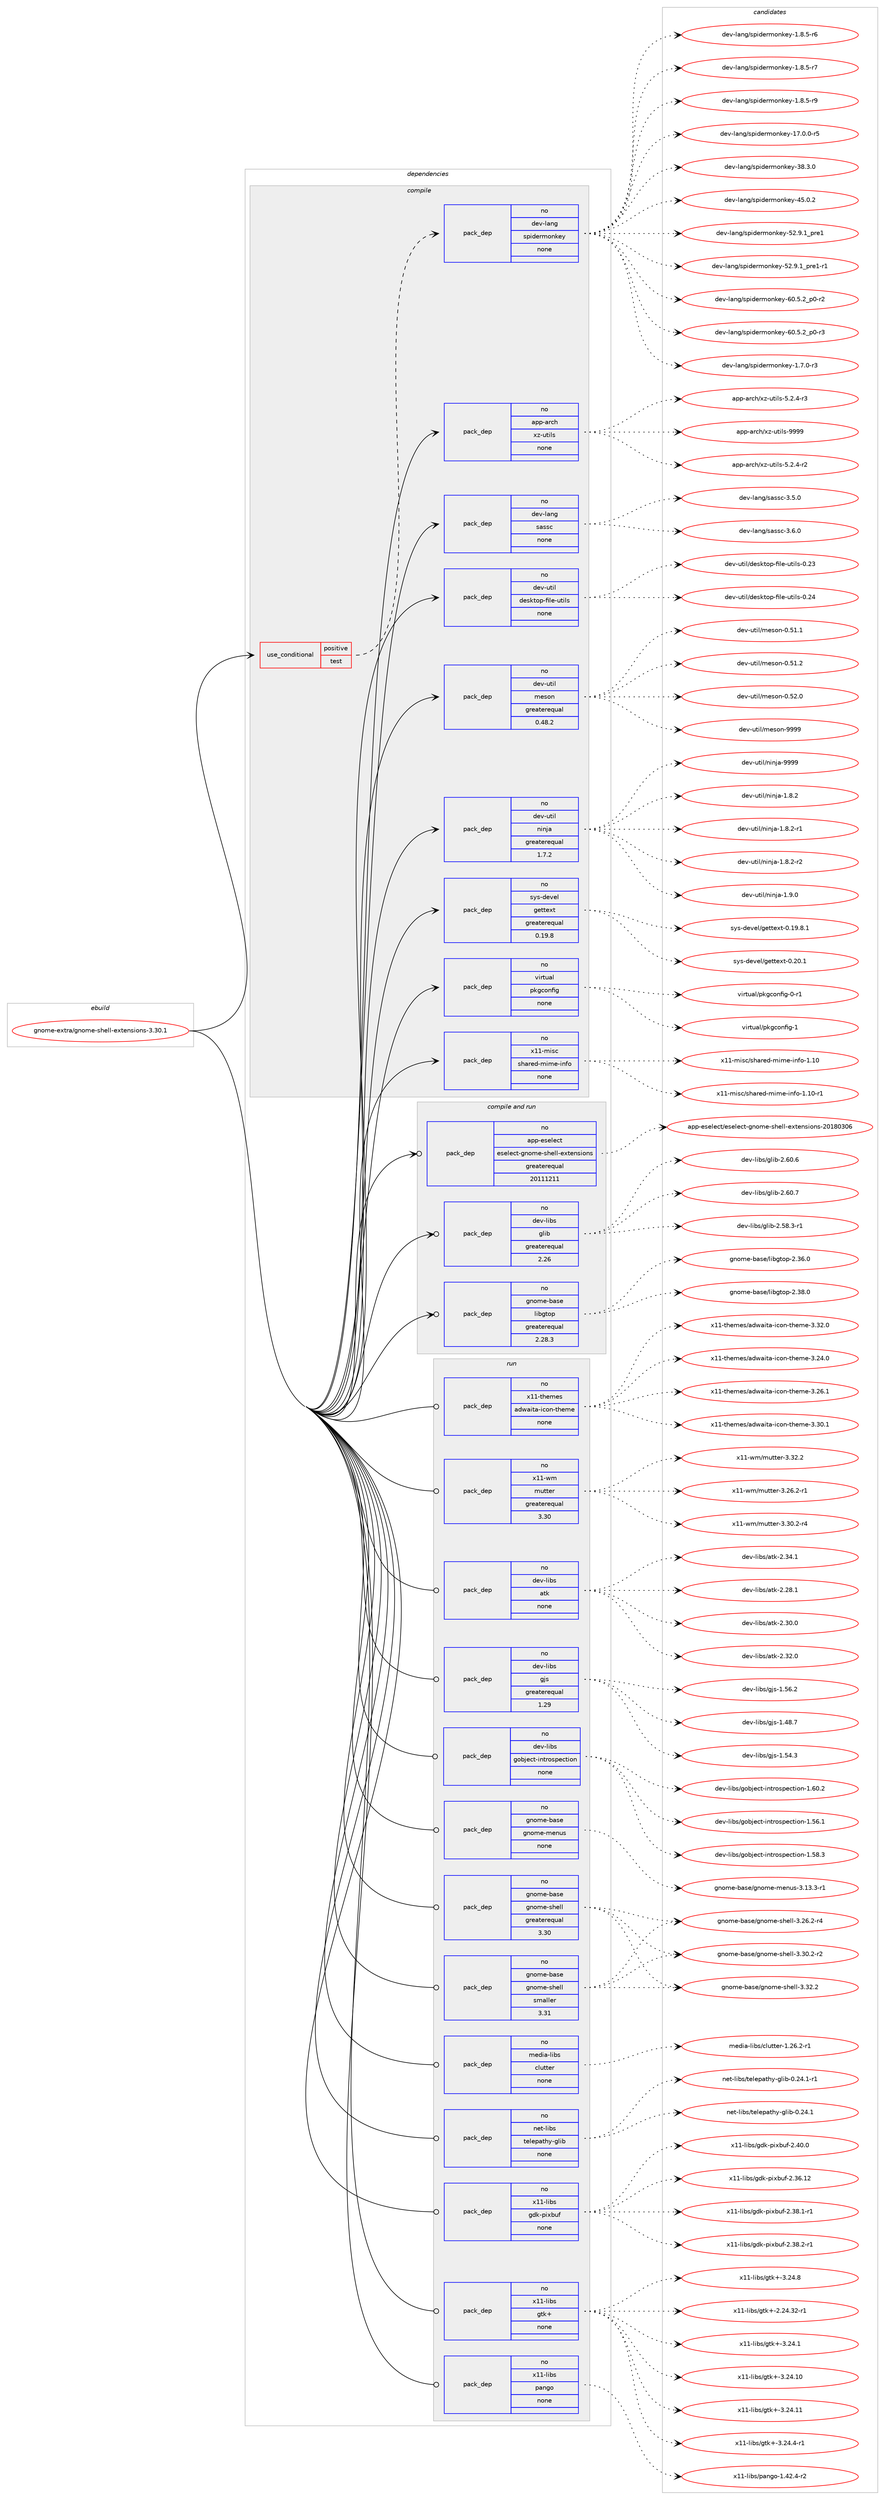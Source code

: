 digraph prolog {

# *************
# Graph options
# *************

newrank=true;
concentrate=true;
compound=true;
graph [rankdir=LR,fontname=Helvetica,fontsize=10,ranksep=1.5];#, ranksep=2.5, nodesep=0.2];
edge  [arrowhead=vee];
node  [fontname=Helvetica,fontsize=10];

# **********
# The ebuild
# **********

subgraph cluster_leftcol {
color=gray;
rank=same;
label=<<i>ebuild</i>>;
id [label="gnome-extra/gnome-shell-extensions-3.30.1", color=red, width=4, href="../gnome-extra/gnome-shell-extensions-3.30.1.svg"];
}

# ****************
# The dependencies
# ****************

subgraph cluster_midcol {
color=gray;
label=<<i>dependencies</i>>;
subgraph cluster_compile {
fillcolor="#eeeeee";
style=filled;
label=<<i>compile</i>>;
subgraph cond185985 {
dependency748800 [label=<<TABLE BORDER="0" CELLBORDER="1" CELLSPACING="0" CELLPADDING="4"><TR><TD ROWSPAN="3" CELLPADDING="10">use_conditional</TD></TR><TR><TD>positive</TD></TR><TR><TD>test</TD></TR></TABLE>>, shape=none, color=red];
subgraph pack550200 {
dependency748801 [label=<<TABLE BORDER="0" CELLBORDER="1" CELLSPACING="0" CELLPADDING="4" WIDTH="220"><TR><TD ROWSPAN="6" CELLPADDING="30">pack_dep</TD></TR><TR><TD WIDTH="110">no</TD></TR><TR><TD>dev-lang</TD></TR><TR><TD>spidermonkey</TD></TR><TR><TD>none</TD></TR><TR><TD></TD></TR></TABLE>>, shape=none, color=blue];
}
dependency748800:e -> dependency748801:w [weight=20,style="dashed",arrowhead="vee"];
}
id:e -> dependency748800:w [weight=20,style="solid",arrowhead="vee"];
subgraph pack550201 {
dependency748802 [label=<<TABLE BORDER="0" CELLBORDER="1" CELLSPACING="0" CELLPADDING="4" WIDTH="220"><TR><TD ROWSPAN="6" CELLPADDING="30">pack_dep</TD></TR><TR><TD WIDTH="110">no</TD></TR><TR><TD>app-arch</TD></TR><TR><TD>xz-utils</TD></TR><TR><TD>none</TD></TR><TR><TD></TD></TR></TABLE>>, shape=none, color=blue];
}
id:e -> dependency748802:w [weight=20,style="solid",arrowhead="vee"];
subgraph pack550202 {
dependency748803 [label=<<TABLE BORDER="0" CELLBORDER="1" CELLSPACING="0" CELLPADDING="4" WIDTH="220"><TR><TD ROWSPAN="6" CELLPADDING="30">pack_dep</TD></TR><TR><TD WIDTH="110">no</TD></TR><TR><TD>dev-lang</TD></TR><TR><TD>sassc</TD></TR><TR><TD>none</TD></TR><TR><TD></TD></TR></TABLE>>, shape=none, color=blue];
}
id:e -> dependency748803:w [weight=20,style="solid",arrowhead="vee"];
subgraph pack550203 {
dependency748804 [label=<<TABLE BORDER="0" CELLBORDER="1" CELLSPACING="0" CELLPADDING="4" WIDTH="220"><TR><TD ROWSPAN="6" CELLPADDING="30">pack_dep</TD></TR><TR><TD WIDTH="110">no</TD></TR><TR><TD>dev-util</TD></TR><TR><TD>desktop-file-utils</TD></TR><TR><TD>none</TD></TR><TR><TD></TD></TR></TABLE>>, shape=none, color=blue];
}
id:e -> dependency748804:w [weight=20,style="solid",arrowhead="vee"];
subgraph pack550204 {
dependency748805 [label=<<TABLE BORDER="0" CELLBORDER="1" CELLSPACING="0" CELLPADDING="4" WIDTH="220"><TR><TD ROWSPAN="6" CELLPADDING="30">pack_dep</TD></TR><TR><TD WIDTH="110">no</TD></TR><TR><TD>dev-util</TD></TR><TR><TD>meson</TD></TR><TR><TD>greaterequal</TD></TR><TR><TD>0.48.2</TD></TR></TABLE>>, shape=none, color=blue];
}
id:e -> dependency748805:w [weight=20,style="solid",arrowhead="vee"];
subgraph pack550205 {
dependency748806 [label=<<TABLE BORDER="0" CELLBORDER="1" CELLSPACING="0" CELLPADDING="4" WIDTH="220"><TR><TD ROWSPAN="6" CELLPADDING="30">pack_dep</TD></TR><TR><TD WIDTH="110">no</TD></TR><TR><TD>dev-util</TD></TR><TR><TD>ninja</TD></TR><TR><TD>greaterequal</TD></TR><TR><TD>1.7.2</TD></TR></TABLE>>, shape=none, color=blue];
}
id:e -> dependency748806:w [weight=20,style="solid",arrowhead="vee"];
subgraph pack550206 {
dependency748807 [label=<<TABLE BORDER="0" CELLBORDER="1" CELLSPACING="0" CELLPADDING="4" WIDTH="220"><TR><TD ROWSPAN="6" CELLPADDING="30">pack_dep</TD></TR><TR><TD WIDTH="110">no</TD></TR><TR><TD>sys-devel</TD></TR><TR><TD>gettext</TD></TR><TR><TD>greaterequal</TD></TR><TR><TD>0.19.8</TD></TR></TABLE>>, shape=none, color=blue];
}
id:e -> dependency748807:w [weight=20,style="solid",arrowhead="vee"];
subgraph pack550207 {
dependency748808 [label=<<TABLE BORDER="0" CELLBORDER="1" CELLSPACING="0" CELLPADDING="4" WIDTH="220"><TR><TD ROWSPAN="6" CELLPADDING="30">pack_dep</TD></TR><TR><TD WIDTH="110">no</TD></TR><TR><TD>virtual</TD></TR><TR><TD>pkgconfig</TD></TR><TR><TD>none</TD></TR><TR><TD></TD></TR></TABLE>>, shape=none, color=blue];
}
id:e -> dependency748808:w [weight=20,style="solid",arrowhead="vee"];
subgraph pack550208 {
dependency748809 [label=<<TABLE BORDER="0" CELLBORDER="1" CELLSPACING="0" CELLPADDING="4" WIDTH="220"><TR><TD ROWSPAN="6" CELLPADDING="30">pack_dep</TD></TR><TR><TD WIDTH="110">no</TD></TR><TR><TD>x11-misc</TD></TR><TR><TD>shared-mime-info</TD></TR><TR><TD>none</TD></TR><TR><TD></TD></TR></TABLE>>, shape=none, color=blue];
}
id:e -> dependency748809:w [weight=20,style="solid",arrowhead="vee"];
}
subgraph cluster_compileandrun {
fillcolor="#eeeeee";
style=filled;
label=<<i>compile and run</i>>;
subgraph pack550209 {
dependency748810 [label=<<TABLE BORDER="0" CELLBORDER="1" CELLSPACING="0" CELLPADDING="4" WIDTH="220"><TR><TD ROWSPAN="6" CELLPADDING="30">pack_dep</TD></TR><TR><TD WIDTH="110">no</TD></TR><TR><TD>app-eselect</TD></TR><TR><TD>eselect-gnome-shell-extensions</TD></TR><TR><TD>greaterequal</TD></TR><TR><TD>20111211</TD></TR></TABLE>>, shape=none, color=blue];
}
id:e -> dependency748810:w [weight=20,style="solid",arrowhead="odotvee"];
subgraph pack550210 {
dependency748811 [label=<<TABLE BORDER="0" CELLBORDER="1" CELLSPACING="0" CELLPADDING="4" WIDTH="220"><TR><TD ROWSPAN="6" CELLPADDING="30">pack_dep</TD></TR><TR><TD WIDTH="110">no</TD></TR><TR><TD>dev-libs</TD></TR><TR><TD>glib</TD></TR><TR><TD>greaterequal</TD></TR><TR><TD>2.26</TD></TR></TABLE>>, shape=none, color=blue];
}
id:e -> dependency748811:w [weight=20,style="solid",arrowhead="odotvee"];
subgraph pack550211 {
dependency748812 [label=<<TABLE BORDER="0" CELLBORDER="1" CELLSPACING="0" CELLPADDING="4" WIDTH="220"><TR><TD ROWSPAN="6" CELLPADDING="30">pack_dep</TD></TR><TR><TD WIDTH="110">no</TD></TR><TR><TD>gnome-base</TD></TR><TR><TD>libgtop</TD></TR><TR><TD>greaterequal</TD></TR><TR><TD>2.28.3</TD></TR></TABLE>>, shape=none, color=blue];
}
id:e -> dependency748812:w [weight=20,style="solid",arrowhead="odotvee"];
}
subgraph cluster_run {
fillcolor="#eeeeee";
style=filled;
label=<<i>run</i>>;
subgraph pack550212 {
dependency748813 [label=<<TABLE BORDER="0" CELLBORDER="1" CELLSPACING="0" CELLPADDING="4" WIDTH="220"><TR><TD ROWSPAN="6" CELLPADDING="30">pack_dep</TD></TR><TR><TD WIDTH="110">no</TD></TR><TR><TD>dev-libs</TD></TR><TR><TD>atk</TD></TR><TR><TD>none</TD></TR><TR><TD></TD></TR></TABLE>>, shape=none, color=blue];
}
id:e -> dependency748813:w [weight=20,style="solid",arrowhead="odot"];
subgraph pack550213 {
dependency748814 [label=<<TABLE BORDER="0" CELLBORDER="1" CELLSPACING="0" CELLPADDING="4" WIDTH="220"><TR><TD ROWSPAN="6" CELLPADDING="30">pack_dep</TD></TR><TR><TD WIDTH="110">no</TD></TR><TR><TD>dev-libs</TD></TR><TR><TD>gjs</TD></TR><TR><TD>greaterequal</TD></TR><TR><TD>1.29</TD></TR></TABLE>>, shape=none, color=blue];
}
id:e -> dependency748814:w [weight=20,style="solid",arrowhead="odot"];
subgraph pack550214 {
dependency748815 [label=<<TABLE BORDER="0" CELLBORDER="1" CELLSPACING="0" CELLPADDING="4" WIDTH="220"><TR><TD ROWSPAN="6" CELLPADDING="30">pack_dep</TD></TR><TR><TD WIDTH="110">no</TD></TR><TR><TD>dev-libs</TD></TR><TR><TD>gobject-introspection</TD></TR><TR><TD>none</TD></TR><TR><TD></TD></TR></TABLE>>, shape=none, color=blue];
}
id:e -> dependency748815:w [weight=20,style="solid",arrowhead="odot"];
subgraph pack550215 {
dependency748816 [label=<<TABLE BORDER="0" CELLBORDER="1" CELLSPACING="0" CELLPADDING="4" WIDTH="220"><TR><TD ROWSPAN="6" CELLPADDING="30">pack_dep</TD></TR><TR><TD WIDTH="110">no</TD></TR><TR><TD>gnome-base</TD></TR><TR><TD>gnome-menus</TD></TR><TR><TD>none</TD></TR><TR><TD></TD></TR></TABLE>>, shape=none, color=blue];
}
id:e -> dependency748816:w [weight=20,style="solid",arrowhead="odot"];
subgraph pack550216 {
dependency748817 [label=<<TABLE BORDER="0" CELLBORDER="1" CELLSPACING="0" CELLPADDING="4" WIDTH="220"><TR><TD ROWSPAN="6" CELLPADDING="30">pack_dep</TD></TR><TR><TD WIDTH="110">no</TD></TR><TR><TD>gnome-base</TD></TR><TR><TD>gnome-shell</TD></TR><TR><TD>greaterequal</TD></TR><TR><TD>3.30</TD></TR></TABLE>>, shape=none, color=blue];
}
id:e -> dependency748817:w [weight=20,style="solid",arrowhead="odot"];
subgraph pack550217 {
dependency748818 [label=<<TABLE BORDER="0" CELLBORDER="1" CELLSPACING="0" CELLPADDING="4" WIDTH="220"><TR><TD ROWSPAN="6" CELLPADDING="30">pack_dep</TD></TR><TR><TD WIDTH="110">no</TD></TR><TR><TD>gnome-base</TD></TR><TR><TD>gnome-shell</TD></TR><TR><TD>smaller</TD></TR><TR><TD>3.31</TD></TR></TABLE>>, shape=none, color=blue];
}
id:e -> dependency748818:w [weight=20,style="solid",arrowhead="odot"];
subgraph pack550218 {
dependency748819 [label=<<TABLE BORDER="0" CELLBORDER="1" CELLSPACING="0" CELLPADDING="4" WIDTH="220"><TR><TD ROWSPAN="6" CELLPADDING="30">pack_dep</TD></TR><TR><TD WIDTH="110">no</TD></TR><TR><TD>media-libs</TD></TR><TR><TD>clutter</TD></TR><TR><TD>none</TD></TR><TR><TD></TD></TR></TABLE>>, shape=none, color=blue];
}
id:e -> dependency748819:w [weight=20,style="solid",arrowhead="odot"];
subgraph pack550219 {
dependency748820 [label=<<TABLE BORDER="0" CELLBORDER="1" CELLSPACING="0" CELLPADDING="4" WIDTH="220"><TR><TD ROWSPAN="6" CELLPADDING="30">pack_dep</TD></TR><TR><TD WIDTH="110">no</TD></TR><TR><TD>net-libs</TD></TR><TR><TD>telepathy-glib</TD></TR><TR><TD>none</TD></TR><TR><TD></TD></TR></TABLE>>, shape=none, color=blue];
}
id:e -> dependency748820:w [weight=20,style="solid",arrowhead="odot"];
subgraph pack550220 {
dependency748821 [label=<<TABLE BORDER="0" CELLBORDER="1" CELLSPACING="0" CELLPADDING="4" WIDTH="220"><TR><TD ROWSPAN="6" CELLPADDING="30">pack_dep</TD></TR><TR><TD WIDTH="110">no</TD></TR><TR><TD>x11-libs</TD></TR><TR><TD>gdk-pixbuf</TD></TR><TR><TD>none</TD></TR><TR><TD></TD></TR></TABLE>>, shape=none, color=blue];
}
id:e -> dependency748821:w [weight=20,style="solid",arrowhead="odot"];
subgraph pack550221 {
dependency748822 [label=<<TABLE BORDER="0" CELLBORDER="1" CELLSPACING="0" CELLPADDING="4" WIDTH="220"><TR><TD ROWSPAN="6" CELLPADDING="30">pack_dep</TD></TR><TR><TD WIDTH="110">no</TD></TR><TR><TD>x11-libs</TD></TR><TR><TD>gtk+</TD></TR><TR><TD>none</TD></TR><TR><TD></TD></TR></TABLE>>, shape=none, color=blue];
}
id:e -> dependency748822:w [weight=20,style="solid",arrowhead="odot"];
subgraph pack550222 {
dependency748823 [label=<<TABLE BORDER="0" CELLBORDER="1" CELLSPACING="0" CELLPADDING="4" WIDTH="220"><TR><TD ROWSPAN="6" CELLPADDING="30">pack_dep</TD></TR><TR><TD WIDTH="110">no</TD></TR><TR><TD>x11-libs</TD></TR><TR><TD>pango</TD></TR><TR><TD>none</TD></TR><TR><TD></TD></TR></TABLE>>, shape=none, color=blue];
}
id:e -> dependency748823:w [weight=20,style="solid",arrowhead="odot"];
subgraph pack550223 {
dependency748824 [label=<<TABLE BORDER="0" CELLBORDER="1" CELLSPACING="0" CELLPADDING="4" WIDTH="220"><TR><TD ROWSPAN="6" CELLPADDING="30">pack_dep</TD></TR><TR><TD WIDTH="110">no</TD></TR><TR><TD>x11-themes</TD></TR><TR><TD>adwaita-icon-theme</TD></TR><TR><TD>none</TD></TR><TR><TD></TD></TR></TABLE>>, shape=none, color=blue];
}
id:e -> dependency748824:w [weight=20,style="solid",arrowhead="odot"];
subgraph pack550224 {
dependency748825 [label=<<TABLE BORDER="0" CELLBORDER="1" CELLSPACING="0" CELLPADDING="4" WIDTH="220"><TR><TD ROWSPAN="6" CELLPADDING="30">pack_dep</TD></TR><TR><TD WIDTH="110">no</TD></TR><TR><TD>x11-wm</TD></TR><TR><TD>mutter</TD></TR><TR><TD>greaterequal</TD></TR><TR><TD>3.30</TD></TR></TABLE>>, shape=none, color=blue];
}
id:e -> dependency748825:w [weight=20,style="solid",arrowhead="odot"];
}
}

# **************
# The candidates
# **************

subgraph cluster_choices {
rank=same;
color=gray;
label=<<i>candidates</i>>;

subgraph choice550200 {
color=black;
nodesep=1;
choice1001011184510897110103471151121051001011141091111101071011214549465546484511451 [label="dev-lang/spidermonkey-1.7.0-r3", color=red, width=4,href="../dev-lang/spidermonkey-1.7.0-r3.svg"];
choice1001011184510897110103471151121051001011141091111101071011214549465646534511454 [label="dev-lang/spidermonkey-1.8.5-r6", color=red, width=4,href="../dev-lang/spidermonkey-1.8.5-r6.svg"];
choice1001011184510897110103471151121051001011141091111101071011214549465646534511455 [label="dev-lang/spidermonkey-1.8.5-r7", color=red, width=4,href="../dev-lang/spidermonkey-1.8.5-r7.svg"];
choice1001011184510897110103471151121051001011141091111101071011214549465646534511457 [label="dev-lang/spidermonkey-1.8.5-r9", color=red, width=4,href="../dev-lang/spidermonkey-1.8.5-r9.svg"];
choice100101118451089711010347115112105100101114109111110107101121454955464846484511453 [label="dev-lang/spidermonkey-17.0.0-r5", color=red, width=4,href="../dev-lang/spidermonkey-17.0.0-r5.svg"];
choice10010111845108971101034711511210510010111410911111010710112145515646514648 [label="dev-lang/spidermonkey-38.3.0", color=red, width=4,href="../dev-lang/spidermonkey-38.3.0.svg"];
choice10010111845108971101034711511210510010111410911111010710112145525346484650 [label="dev-lang/spidermonkey-45.0.2", color=red, width=4,href="../dev-lang/spidermonkey-45.0.2.svg"];
choice100101118451089711010347115112105100101114109111110107101121455350465746499511211410149 [label="dev-lang/spidermonkey-52.9.1_pre1", color=red, width=4,href="../dev-lang/spidermonkey-52.9.1_pre1.svg"];
choice1001011184510897110103471151121051001011141091111101071011214553504657464995112114101494511449 [label="dev-lang/spidermonkey-52.9.1_pre1-r1", color=red, width=4,href="../dev-lang/spidermonkey-52.9.1_pre1-r1.svg"];
choice1001011184510897110103471151121051001011141091111101071011214554484653465095112484511450 [label="dev-lang/spidermonkey-60.5.2_p0-r2", color=red, width=4,href="../dev-lang/spidermonkey-60.5.2_p0-r2.svg"];
choice1001011184510897110103471151121051001011141091111101071011214554484653465095112484511451 [label="dev-lang/spidermonkey-60.5.2_p0-r3", color=red, width=4,href="../dev-lang/spidermonkey-60.5.2_p0-r3.svg"];
dependency748801:e -> choice1001011184510897110103471151121051001011141091111101071011214549465546484511451:w [style=dotted,weight="100"];
dependency748801:e -> choice1001011184510897110103471151121051001011141091111101071011214549465646534511454:w [style=dotted,weight="100"];
dependency748801:e -> choice1001011184510897110103471151121051001011141091111101071011214549465646534511455:w [style=dotted,weight="100"];
dependency748801:e -> choice1001011184510897110103471151121051001011141091111101071011214549465646534511457:w [style=dotted,weight="100"];
dependency748801:e -> choice100101118451089711010347115112105100101114109111110107101121454955464846484511453:w [style=dotted,weight="100"];
dependency748801:e -> choice10010111845108971101034711511210510010111410911111010710112145515646514648:w [style=dotted,weight="100"];
dependency748801:e -> choice10010111845108971101034711511210510010111410911111010710112145525346484650:w [style=dotted,weight="100"];
dependency748801:e -> choice100101118451089711010347115112105100101114109111110107101121455350465746499511211410149:w [style=dotted,weight="100"];
dependency748801:e -> choice1001011184510897110103471151121051001011141091111101071011214553504657464995112114101494511449:w [style=dotted,weight="100"];
dependency748801:e -> choice1001011184510897110103471151121051001011141091111101071011214554484653465095112484511450:w [style=dotted,weight="100"];
dependency748801:e -> choice1001011184510897110103471151121051001011141091111101071011214554484653465095112484511451:w [style=dotted,weight="100"];
}
subgraph choice550201 {
color=black;
nodesep=1;
choice9711211245971149910447120122451171161051081154553465046524511450 [label="app-arch/xz-utils-5.2.4-r2", color=red, width=4,href="../app-arch/xz-utils-5.2.4-r2.svg"];
choice9711211245971149910447120122451171161051081154553465046524511451 [label="app-arch/xz-utils-5.2.4-r3", color=red, width=4,href="../app-arch/xz-utils-5.2.4-r3.svg"];
choice9711211245971149910447120122451171161051081154557575757 [label="app-arch/xz-utils-9999", color=red, width=4,href="../app-arch/xz-utils-9999.svg"];
dependency748802:e -> choice9711211245971149910447120122451171161051081154553465046524511450:w [style=dotted,weight="100"];
dependency748802:e -> choice9711211245971149910447120122451171161051081154553465046524511451:w [style=dotted,weight="100"];
dependency748802:e -> choice9711211245971149910447120122451171161051081154557575757:w [style=dotted,weight="100"];
}
subgraph choice550202 {
color=black;
nodesep=1;
choice1001011184510897110103471159711511599455146534648 [label="dev-lang/sassc-3.5.0", color=red, width=4,href="../dev-lang/sassc-3.5.0.svg"];
choice1001011184510897110103471159711511599455146544648 [label="dev-lang/sassc-3.6.0", color=red, width=4,href="../dev-lang/sassc-3.6.0.svg"];
dependency748803:e -> choice1001011184510897110103471159711511599455146534648:w [style=dotted,weight="100"];
dependency748803:e -> choice1001011184510897110103471159711511599455146544648:w [style=dotted,weight="100"];
}
subgraph choice550203 {
color=black;
nodesep=1;
choice100101118451171161051084710010111510711611111245102105108101451171161051081154548465051 [label="dev-util/desktop-file-utils-0.23", color=red, width=4,href="../dev-util/desktop-file-utils-0.23.svg"];
choice100101118451171161051084710010111510711611111245102105108101451171161051081154548465052 [label="dev-util/desktop-file-utils-0.24", color=red, width=4,href="../dev-util/desktop-file-utils-0.24.svg"];
dependency748804:e -> choice100101118451171161051084710010111510711611111245102105108101451171161051081154548465051:w [style=dotted,weight="100"];
dependency748804:e -> choice100101118451171161051084710010111510711611111245102105108101451171161051081154548465052:w [style=dotted,weight="100"];
}
subgraph choice550204 {
color=black;
nodesep=1;
choice100101118451171161051084710910111511111045484653494649 [label="dev-util/meson-0.51.1", color=red, width=4,href="../dev-util/meson-0.51.1.svg"];
choice100101118451171161051084710910111511111045484653494650 [label="dev-util/meson-0.51.2", color=red, width=4,href="../dev-util/meson-0.51.2.svg"];
choice100101118451171161051084710910111511111045484653504648 [label="dev-util/meson-0.52.0", color=red, width=4,href="../dev-util/meson-0.52.0.svg"];
choice10010111845117116105108471091011151111104557575757 [label="dev-util/meson-9999", color=red, width=4,href="../dev-util/meson-9999.svg"];
dependency748805:e -> choice100101118451171161051084710910111511111045484653494649:w [style=dotted,weight="100"];
dependency748805:e -> choice100101118451171161051084710910111511111045484653494650:w [style=dotted,weight="100"];
dependency748805:e -> choice100101118451171161051084710910111511111045484653504648:w [style=dotted,weight="100"];
dependency748805:e -> choice10010111845117116105108471091011151111104557575757:w [style=dotted,weight="100"];
}
subgraph choice550205 {
color=black;
nodesep=1;
choice100101118451171161051084711010511010697454946564650 [label="dev-util/ninja-1.8.2", color=red, width=4,href="../dev-util/ninja-1.8.2.svg"];
choice1001011184511711610510847110105110106974549465646504511449 [label="dev-util/ninja-1.8.2-r1", color=red, width=4,href="../dev-util/ninja-1.8.2-r1.svg"];
choice1001011184511711610510847110105110106974549465646504511450 [label="dev-util/ninja-1.8.2-r2", color=red, width=4,href="../dev-util/ninja-1.8.2-r2.svg"];
choice100101118451171161051084711010511010697454946574648 [label="dev-util/ninja-1.9.0", color=red, width=4,href="../dev-util/ninja-1.9.0.svg"];
choice1001011184511711610510847110105110106974557575757 [label="dev-util/ninja-9999", color=red, width=4,href="../dev-util/ninja-9999.svg"];
dependency748806:e -> choice100101118451171161051084711010511010697454946564650:w [style=dotted,weight="100"];
dependency748806:e -> choice1001011184511711610510847110105110106974549465646504511449:w [style=dotted,weight="100"];
dependency748806:e -> choice1001011184511711610510847110105110106974549465646504511450:w [style=dotted,weight="100"];
dependency748806:e -> choice100101118451171161051084711010511010697454946574648:w [style=dotted,weight="100"];
dependency748806:e -> choice1001011184511711610510847110105110106974557575757:w [style=dotted,weight="100"];
}
subgraph choice550206 {
color=black;
nodesep=1;
choice1151211154510010111810110847103101116116101120116454846495746564649 [label="sys-devel/gettext-0.19.8.1", color=red, width=4,href="../sys-devel/gettext-0.19.8.1.svg"];
choice115121115451001011181011084710310111611610112011645484650484649 [label="sys-devel/gettext-0.20.1", color=red, width=4,href="../sys-devel/gettext-0.20.1.svg"];
dependency748807:e -> choice1151211154510010111810110847103101116116101120116454846495746564649:w [style=dotted,weight="100"];
dependency748807:e -> choice115121115451001011181011084710310111611610112011645484650484649:w [style=dotted,weight="100"];
}
subgraph choice550207 {
color=black;
nodesep=1;
choice11810511411611797108471121071039911111010210510345484511449 [label="virtual/pkgconfig-0-r1", color=red, width=4,href="../virtual/pkgconfig-0-r1.svg"];
choice1181051141161179710847112107103991111101021051034549 [label="virtual/pkgconfig-1", color=red, width=4,href="../virtual/pkgconfig-1.svg"];
dependency748808:e -> choice11810511411611797108471121071039911111010210510345484511449:w [style=dotted,weight="100"];
dependency748808:e -> choice1181051141161179710847112107103991111101021051034549:w [style=dotted,weight="100"];
}
subgraph choice550208 {
color=black;
nodesep=1;
choice12049494510910511599471151049711410110045109105109101451051101021114549464948 [label="x11-misc/shared-mime-info-1.10", color=red, width=4,href="../x11-misc/shared-mime-info-1.10.svg"];
choice120494945109105115994711510497114101100451091051091014510511010211145494649484511449 [label="x11-misc/shared-mime-info-1.10-r1", color=red, width=4,href="../x11-misc/shared-mime-info-1.10-r1.svg"];
dependency748809:e -> choice12049494510910511599471151049711410110045109105109101451051101021114549464948:w [style=dotted,weight="100"];
dependency748809:e -> choice120494945109105115994711510497114101100451091051091014510511010211145494649484511449:w [style=dotted,weight="100"];
}
subgraph choice550209 {
color=black;
nodesep=1;
choice9711211245101115101108101991164710111510110810199116451031101111091014511510410110810845101120116101110115105111110115455048495648514854 [label="app-eselect/eselect-gnome-shell-extensions-20180306", color=red, width=4,href="../app-eselect/eselect-gnome-shell-extensions-20180306.svg"];
dependency748810:e -> choice9711211245101115101108101991164710111510110810199116451031101111091014511510410110810845101120116101110115105111110115455048495648514854:w [style=dotted,weight="100"];
}
subgraph choice550210 {
color=black;
nodesep=1;
choice10010111845108105981154710310810598455046535646514511449 [label="dev-libs/glib-2.58.3-r1", color=red, width=4,href="../dev-libs/glib-2.58.3-r1.svg"];
choice1001011184510810598115471031081059845504654484654 [label="dev-libs/glib-2.60.6", color=red, width=4,href="../dev-libs/glib-2.60.6.svg"];
choice1001011184510810598115471031081059845504654484655 [label="dev-libs/glib-2.60.7", color=red, width=4,href="../dev-libs/glib-2.60.7.svg"];
dependency748811:e -> choice10010111845108105981154710310810598455046535646514511449:w [style=dotted,weight="100"];
dependency748811:e -> choice1001011184510810598115471031081059845504654484654:w [style=dotted,weight="100"];
dependency748811:e -> choice1001011184510810598115471031081059845504654484655:w [style=dotted,weight="100"];
}
subgraph choice550211 {
color=black;
nodesep=1;
choice103110111109101459897115101471081059810311611111245504651544648 [label="gnome-base/libgtop-2.36.0", color=red, width=4,href="../gnome-base/libgtop-2.36.0.svg"];
choice103110111109101459897115101471081059810311611111245504651564648 [label="gnome-base/libgtop-2.38.0", color=red, width=4,href="../gnome-base/libgtop-2.38.0.svg"];
dependency748812:e -> choice103110111109101459897115101471081059810311611111245504651544648:w [style=dotted,weight="100"];
dependency748812:e -> choice103110111109101459897115101471081059810311611111245504651564648:w [style=dotted,weight="100"];
}
subgraph choice550212 {
color=black;
nodesep=1;
choice1001011184510810598115479711610745504650564649 [label="dev-libs/atk-2.28.1", color=red, width=4,href="../dev-libs/atk-2.28.1.svg"];
choice1001011184510810598115479711610745504651484648 [label="dev-libs/atk-2.30.0", color=red, width=4,href="../dev-libs/atk-2.30.0.svg"];
choice1001011184510810598115479711610745504651504648 [label="dev-libs/atk-2.32.0", color=red, width=4,href="../dev-libs/atk-2.32.0.svg"];
choice1001011184510810598115479711610745504651524649 [label="dev-libs/atk-2.34.1", color=red, width=4,href="../dev-libs/atk-2.34.1.svg"];
dependency748813:e -> choice1001011184510810598115479711610745504650564649:w [style=dotted,weight="100"];
dependency748813:e -> choice1001011184510810598115479711610745504651484648:w [style=dotted,weight="100"];
dependency748813:e -> choice1001011184510810598115479711610745504651504648:w [style=dotted,weight="100"];
dependency748813:e -> choice1001011184510810598115479711610745504651524649:w [style=dotted,weight="100"];
}
subgraph choice550213 {
color=black;
nodesep=1;
choice10010111845108105981154710310611545494652564655 [label="dev-libs/gjs-1.48.7", color=red, width=4,href="../dev-libs/gjs-1.48.7.svg"];
choice10010111845108105981154710310611545494653524651 [label="dev-libs/gjs-1.54.3", color=red, width=4,href="../dev-libs/gjs-1.54.3.svg"];
choice10010111845108105981154710310611545494653544650 [label="dev-libs/gjs-1.56.2", color=red, width=4,href="../dev-libs/gjs-1.56.2.svg"];
dependency748814:e -> choice10010111845108105981154710310611545494652564655:w [style=dotted,weight="100"];
dependency748814:e -> choice10010111845108105981154710310611545494653524651:w [style=dotted,weight="100"];
dependency748814:e -> choice10010111845108105981154710310611545494653544650:w [style=dotted,weight="100"];
}
subgraph choice550214 {
color=black;
nodesep=1;
choice1001011184510810598115471031119810610199116451051101161141111151121019911610511111045494653544649 [label="dev-libs/gobject-introspection-1.56.1", color=red, width=4,href="../dev-libs/gobject-introspection-1.56.1.svg"];
choice1001011184510810598115471031119810610199116451051101161141111151121019911610511111045494653564651 [label="dev-libs/gobject-introspection-1.58.3", color=red, width=4,href="../dev-libs/gobject-introspection-1.58.3.svg"];
choice1001011184510810598115471031119810610199116451051101161141111151121019911610511111045494654484650 [label="dev-libs/gobject-introspection-1.60.2", color=red, width=4,href="../dev-libs/gobject-introspection-1.60.2.svg"];
dependency748815:e -> choice1001011184510810598115471031119810610199116451051101161141111151121019911610511111045494653544649:w [style=dotted,weight="100"];
dependency748815:e -> choice1001011184510810598115471031119810610199116451051101161141111151121019911610511111045494653564651:w [style=dotted,weight="100"];
dependency748815:e -> choice1001011184510810598115471031119810610199116451051101161141111151121019911610511111045494654484650:w [style=dotted,weight="100"];
}
subgraph choice550215 {
color=black;
nodesep=1;
choice1031101111091014598971151014710311011110910145109101110117115455146495146514511449 [label="gnome-base/gnome-menus-3.13.3-r1", color=red, width=4,href="../gnome-base/gnome-menus-3.13.3-r1.svg"];
dependency748816:e -> choice1031101111091014598971151014710311011110910145109101110117115455146495146514511449:w [style=dotted,weight="100"];
}
subgraph choice550216 {
color=black;
nodesep=1;
choice1031101111091014598971151014710311011110910145115104101108108455146505446504511452 [label="gnome-base/gnome-shell-3.26.2-r4", color=red, width=4,href="../gnome-base/gnome-shell-3.26.2-r4.svg"];
choice1031101111091014598971151014710311011110910145115104101108108455146514846504511450 [label="gnome-base/gnome-shell-3.30.2-r2", color=red, width=4,href="../gnome-base/gnome-shell-3.30.2-r2.svg"];
choice103110111109101459897115101471031101111091014511510410110810845514651504650 [label="gnome-base/gnome-shell-3.32.2", color=red, width=4,href="../gnome-base/gnome-shell-3.32.2.svg"];
dependency748817:e -> choice1031101111091014598971151014710311011110910145115104101108108455146505446504511452:w [style=dotted,weight="100"];
dependency748817:e -> choice1031101111091014598971151014710311011110910145115104101108108455146514846504511450:w [style=dotted,weight="100"];
dependency748817:e -> choice103110111109101459897115101471031101111091014511510410110810845514651504650:w [style=dotted,weight="100"];
}
subgraph choice550217 {
color=black;
nodesep=1;
choice1031101111091014598971151014710311011110910145115104101108108455146505446504511452 [label="gnome-base/gnome-shell-3.26.2-r4", color=red, width=4,href="../gnome-base/gnome-shell-3.26.2-r4.svg"];
choice1031101111091014598971151014710311011110910145115104101108108455146514846504511450 [label="gnome-base/gnome-shell-3.30.2-r2", color=red, width=4,href="../gnome-base/gnome-shell-3.30.2-r2.svg"];
choice103110111109101459897115101471031101111091014511510410110810845514651504650 [label="gnome-base/gnome-shell-3.32.2", color=red, width=4,href="../gnome-base/gnome-shell-3.32.2.svg"];
dependency748818:e -> choice1031101111091014598971151014710311011110910145115104101108108455146505446504511452:w [style=dotted,weight="100"];
dependency748818:e -> choice1031101111091014598971151014710311011110910145115104101108108455146514846504511450:w [style=dotted,weight="100"];
dependency748818:e -> choice103110111109101459897115101471031101111091014511510410110810845514651504650:w [style=dotted,weight="100"];
}
subgraph choice550218 {
color=black;
nodesep=1;
choice1091011001059745108105981154799108117116116101114454946505446504511449 [label="media-libs/clutter-1.26.2-r1", color=red, width=4,href="../media-libs/clutter-1.26.2-r1.svg"];
dependency748819:e -> choice1091011001059745108105981154799108117116116101114454946505446504511449:w [style=dotted,weight="100"];
}
subgraph choice550219 {
color=black;
nodesep=1;
choice11010111645108105981154711610110810111297116104121451031081059845484650524649 [label="net-libs/telepathy-glib-0.24.1", color=red, width=4,href="../net-libs/telepathy-glib-0.24.1.svg"];
choice110101116451081059811547116101108101112971161041214510310810598454846505246494511449 [label="net-libs/telepathy-glib-0.24.1-r1", color=red, width=4,href="../net-libs/telepathy-glib-0.24.1-r1.svg"];
dependency748820:e -> choice11010111645108105981154711610110810111297116104121451031081059845484650524649:w [style=dotted,weight="100"];
dependency748820:e -> choice110101116451081059811547116101108101112971161041214510310810598454846505246494511449:w [style=dotted,weight="100"];
}
subgraph choice550220 {
color=black;
nodesep=1;
choice120494945108105981154710310010745112105120981171024550465154464950 [label="x11-libs/gdk-pixbuf-2.36.12", color=red, width=4,href="../x11-libs/gdk-pixbuf-2.36.12.svg"];
choice12049494510810598115471031001074511210512098117102455046515646494511449 [label="x11-libs/gdk-pixbuf-2.38.1-r1", color=red, width=4,href="../x11-libs/gdk-pixbuf-2.38.1-r1.svg"];
choice12049494510810598115471031001074511210512098117102455046515646504511449 [label="x11-libs/gdk-pixbuf-2.38.2-r1", color=red, width=4,href="../x11-libs/gdk-pixbuf-2.38.2-r1.svg"];
choice1204949451081059811547103100107451121051209811710245504652484648 [label="x11-libs/gdk-pixbuf-2.40.0", color=red, width=4,href="../x11-libs/gdk-pixbuf-2.40.0.svg"];
dependency748821:e -> choice120494945108105981154710310010745112105120981171024550465154464950:w [style=dotted,weight="100"];
dependency748821:e -> choice12049494510810598115471031001074511210512098117102455046515646494511449:w [style=dotted,weight="100"];
dependency748821:e -> choice12049494510810598115471031001074511210512098117102455046515646504511449:w [style=dotted,weight="100"];
dependency748821:e -> choice1204949451081059811547103100107451121051209811710245504652484648:w [style=dotted,weight="100"];
}
subgraph choice550221 {
color=black;
nodesep=1;
choice12049494510810598115471031161074345504650524651504511449 [label="x11-libs/gtk+-2.24.32-r1", color=red, width=4,href="../x11-libs/gtk+-2.24.32-r1.svg"];
choice12049494510810598115471031161074345514650524649 [label="x11-libs/gtk+-3.24.1", color=red, width=4,href="../x11-libs/gtk+-3.24.1.svg"];
choice1204949451081059811547103116107434551465052464948 [label="x11-libs/gtk+-3.24.10", color=red, width=4,href="../x11-libs/gtk+-3.24.10.svg"];
choice1204949451081059811547103116107434551465052464949 [label="x11-libs/gtk+-3.24.11", color=red, width=4,href="../x11-libs/gtk+-3.24.11.svg"];
choice120494945108105981154710311610743455146505246524511449 [label="x11-libs/gtk+-3.24.4-r1", color=red, width=4,href="../x11-libs/gtk+-3.24.4-r1.svg"];
choice12049494510810598115471031161074345514650524656 [label="x11-libs/gtk+-3.24.8", color=red, width=4,href="../x11-libs/gtk+-3.24.8.svg"];
dependency748822:e -> choice12049494510810598115471031161074345504650524651504511449:w [style=dotted,weight="100"];
dependency748822:e -> choice12049494510810598115471031161074345514650524649:w [style=dotted,weight="100"];
dependency748822:e -> choice1204949451081059811547103116107434551465052464948:w [style=dotted,weight="100"];
dependency748822:e -> choice1204949451081059811547103116107434551465052464949:w [style=dotted,weight="100"];
dependency748822:e -> choice120494945108105981154710311610743455146505246524511449:w [style=dotted,weight="100"];
dependency748822:e -> choice12049494510810598115471031161074345514650524656:w [style=dotted,weight="100"];
}
subgraph choice550222 {
color=black;
nodesep=1;
choice120494945108105981154711297110103111454946525046524511450 [label="x11-libs/pango-1.42.4-r2", color=red, width=4,href="../x11-libs/pango-1.42.4-r2.svg"];
dependency748823:e -> choice120494945108105981154711297110103111454946525046524511450:w [style=dotted,weight="100"];
}
subgraph choice550223 {
color=black;
nodesep=1;
choice1204949451161041011091011154797100119971051169745105991111104511610410110910145514650524648 [label="x11-themes/adwaita-icon-theme-3.24.0", color=red, width=4,href="../x11-themes/adwaita-icon-theme-3.24.0.svg"];
choice1204949451161041011091011154797100119971051169745105991111104511610410110910145514650544649 [label="x11-themes/adwaita-icon-theme-3.26.1", color=red, width=4,href="../x11-themes/adwaita-icon-theme-3.26.1.svg"];
choice1204949451161041011091011154797100119971051169745105991111104511610410110910145514651484649 [label="x11-themes/adwaita-icon-theme-3.30.1", color=red, width=4,href="../x11-themes/adwaita-icon-theme-3.30.1.svg"];
choice1204949451161041011091011154797100119971051169745105991111104511610410110910145514651504648 [label="x11-themes/adwaita-icon-theme-3.32.0", color=red, width=4,href="../x11-themes/adwaita-icon-theme-3.32.0.svg"];
dependency748824:e -> choice1204949451161041011091011154797100119971051169745105991111104511610410110910145514650524648:w [style=dotted,weight="100"];
dependency748824:e -> choice1204949451161041011091011154797100119971051169745105991111104511610410110910145514650544649:w [style=dotted,weight="100"];
dependency748824:e -> choice1204949451161041011091011154797100119971051169745105991111104511610410110910145514651484649:w [style=dotted,weight="100"];
dependency748824:e -> choice1204949451161041011091011154797100119971051169745105991111104511610410110910145514651504648:w [style=dotted,weight="100"];
}
subgraph choice550224 {
color=black;
nodesep=1;
choice12049494511910947109117116116101114455146505446504511449 [label="x11-wm/mutter-3.26.2-r1", color=red, width=4,href="../x11-wm/mutter-3.26.2-r1.svg"];
choice12049494511910947109117116116101114455146514846504511452 [label="x11-wm/mutter-3.30.2-r4", color=red, width=4,href="../x11-wm/mutter-3.30.2-r4.svg"];
choice1204949451191094710911711611610111445514651504650 [label="x11-wm/mutter-3.32.2", color=red, width=4,href="../x11-wm/mutter-3.32.2.svg"];
dependency748825:e -> choice12049494511910947109117116116101114455146505446504511449:w [style=dotted,weight="100"];
dependency748825:e -> choice12049494511910947109117116116101114455146514846504511452:w [style=dotted,weight="100"];
dependency748825:e -> choice1204949451191094710911711611610111445514651504650:w [style=dotted,weight="100"];
}
}

}
